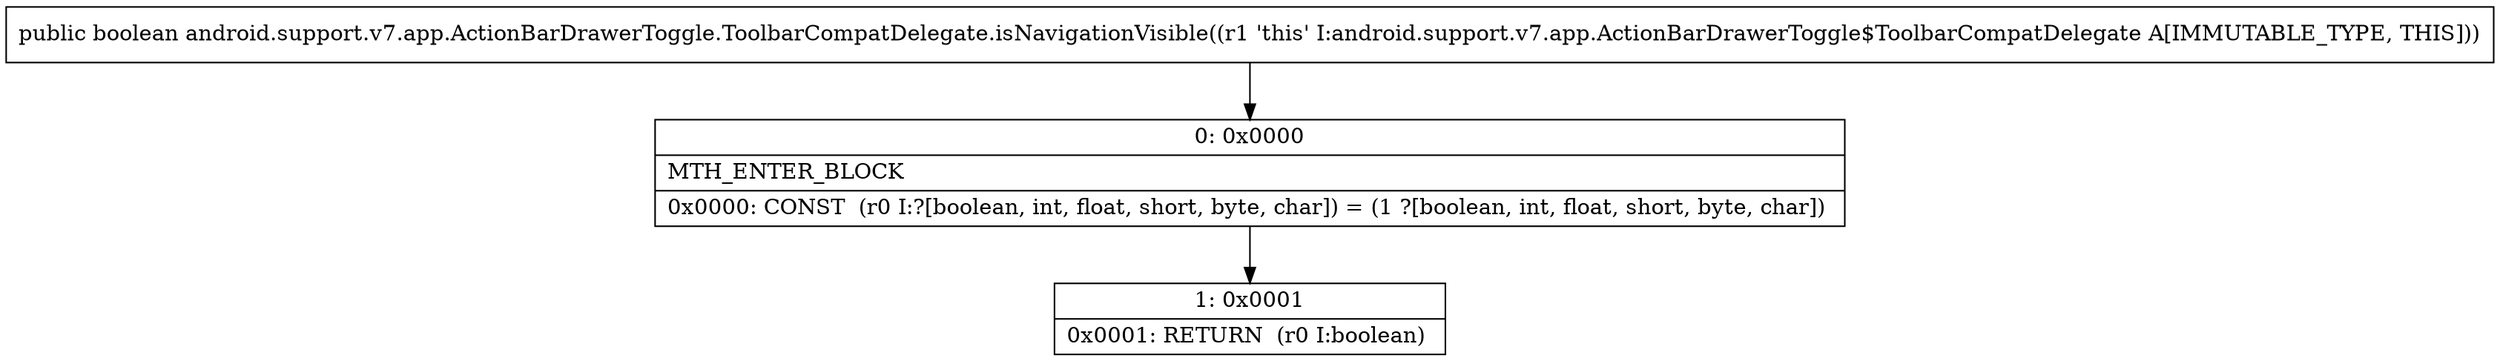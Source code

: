 digraph "CFG forandroid.support.v7.app.ActionBarDrawerToggle.ToolbarCompatDelegate.isNavigationVisible()Z" {
Node_0 [shape=record,label="{0\:\ 0x0000|MTH_ENTER_BLOCK\l|0x0000: CONST  (r0 I:?[boolean, int, float, short, byte, char]) = (1 ?[boolean, int, float, short, byte, char]) \l}"];
Node_1 [shape=record,label="{1\:\ 0x0001|0x0001: RETURN  (r0 I:boolean) \l}"];
MethodNode[shape=record,label="{public boolean android.support.v7.app.ActionBarDrawerToggle.ToolbarCompatDelegate.isNavigationVisible((r1 'this' I:android.support.v7.app.ActionBarDrawerToggle$ToolbarCompatDelegate A[IMMUTABLE_TYPE, THIS])) }"];
MethodNode -> Node_0;
Node_0 -> Node_1;
}

